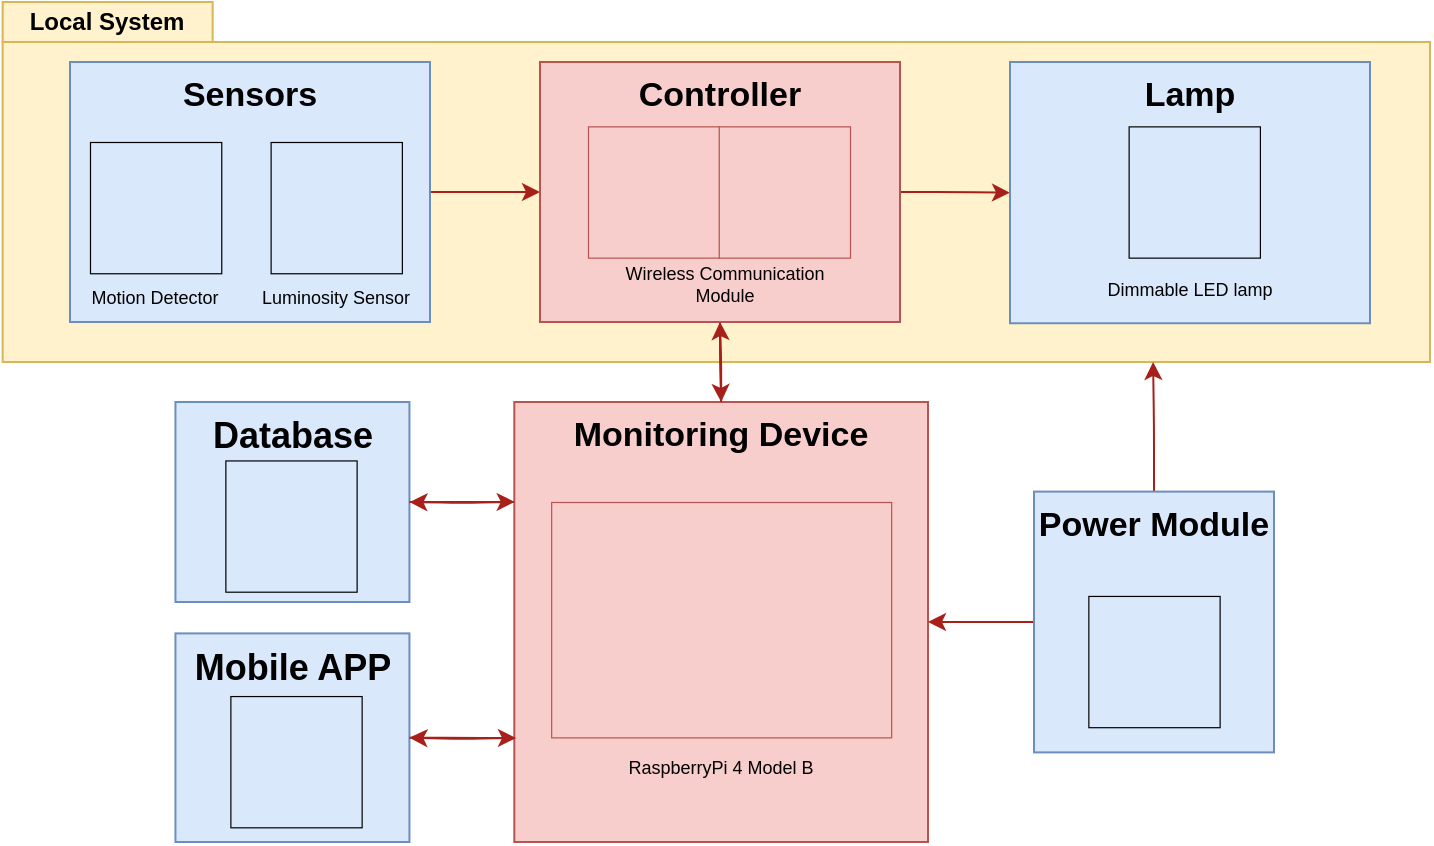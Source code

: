 <mxfile version="15.6.5" type="device" pages="3"><diagram id="EQGx9o1L-gMM6Sx8-_Ex" name="sys_overview"><mxGraphModel dx="1008" dy="527" grid="1" gridSize="10" guides="1" tooltips="1" connect="1" arrows="1" fold="1" page="1" pageScale="1" pageWidth="850" pageHeight="1100" background="none" math="0" shadow="0"><root><mxCell id="0"/><mxCell id="1" parent="0"/><mxCell id="ChBAEovUpCj3RdOVOCVa-108" value="" style="rounded=0;whiteSpace=wrap;html=1;fillColor=#fff2cc;strokeColor=#d6b656;fontColor=default;" vertex="1" parent="1"><mxGeometry x="66.33" y="230" width="713.67" height="160" as="geometry"/></mxCell><mxCell id="ChBAEovUpCj3RdOVOCVa-182" style="edgeStyle=orthogonalEdgeStyle;curved=0;rounded=1;sketch=0;jumpSize=6;orthogonalLoop=1;jettySize=auto;html=1;exitX=1;exitY=0.5;exitDx=0;exitDy=0;entryX=0;entryY=0.5;entryDx=0;entryDy=0;labelBackgroundColor=default;fontSize=18;fontColor=default;strokeColor=#A8201A;strokeWidth=1;fillColor=#FAE5C7;" edge="1" parent="1" source="ChBAEovUpCj3RdOVOCVa-59" target="ChBAEovUpCj3RdOVOCVa-64"><mxGeometry relative="1" as="geometry"/></mxCell><mxCell id="ChBAEovUpCj3RdOVOCVa-59" value="&lt;div style=&quot;font-size: 17px&quot;&gt;&lt;font style=&quot;font-size: 17px&quot; size=&quot;1&quot;&gt;&lt;b style=&quot;font-size: 17px&quot;&gt;Sensors&lt;/b&gt;&lt;/font&gt;&lt;/div&gt;&lt;div style=&quot;font-size: 17px&quot;&gt;&lt;font style=&quot;font-size: 17px&quot;&gt;&lt;br style=&quot;font-size: 17px&quot;&gt;&lt;/font&gt;&lt;/div&gt;&lt;div style=&quot;font-size: 17px&quot;&gt;&lt;font style=&quot;font-size: 17px&quot;&gt;&lt;br style=&quot;font-size: 17px&quot;&gt;&lt;/font&gt;&lt;/div&gt;&lt;div style=&quot;font-size: 17px&quot;&gt;&lt;font style=&quot;font-size: 17px&quot;&gt;&lt;br style=&quot;font-size: 17px&quot;&gt;&lt;/font&gt;&lt;/div&gt;" style="rounded=0;whiteSpace=wrap;html=1;fillColor=#dae8fc;strokeColor=#6c8ebf;fontColor=default;verticalAlign=top;" vertex="1" parent="1"><mxGeometry x="100" y="240" width="180" height="130" as="geometry"/></mxCell><mxCell id="ChBAEovUpCj3RdOVOCVa-160" style="edgeStyle=orthogonalEdgeStyle;curved=0;rounded=1;sketch=0;orthogonalLoop=1;jettySize=auto;html=1;exitX=1;exitY=0.5;exitDx=0;exitDy=0;entryX=0;entryY=0.5;entryDx=0;entryDy=0;labelBackgroundColor=default;fontSize=17;fontColor=default;strokeColor=#A8201A;fillColor=#FAE5C7;" edge="1" parent="1" source="ChBAEovUpCj3RdOVOCVa-64" target="ChBAEovUpCj3RdOVOCVa-74"><mxGeometry relative="1" as="geometry"/></mxCell><mxCell id="ChBAEovUpCj3RdOVOCVa-174" style="edgeStyle=orthogonalEdgeStyle;curved=0;rounded=1;sketch=0;orthogonalLoop=1;jettySize=auto;html=1;exitX=0.5;exitY=1;exitDx=0;exitDy=0;entryX=0.5;entryY=0;entryDx=0;entryDy=0;labelBackgroundColor=default;fontSize=18;fontColor=default;strokeColor=#A8201A;fillColor=#FAE5C7;" edge="1" parent="1" source="ChBAEovUpCj3RdOVOCVa-64" target="ChBAEovUpCj3RdOVOCVa-68"><mxGeometry relative="1" as="geometry"/></mxCell><mxCell id="ChBAEovUpCj3RdOVOCVa-64" value="&lt;div&gt;&lt;font size=&quot;1&quot;&gt;&lt;b style=&quot;font-size: 17px&quot;&gt;Controller&lt;/b&gt;&lt;/font&gt;&lt;/div&gt;&lt;div&gt;&lt;br&gt;&lt;/div&gt;" style="rounded=0;whiteSpace=wrap;html=1;fillColor=#f8cecc;strokeColor=#b85450;fontColor=default;verticalAlign=top;" vertex="1" parent="1"><mxGeometry x="335" y="240" width="180" height="130" as="geometry"/></mxCell><mxCell id="ChBAEovUpCj3RdOVOCVa-163" style="edgeStyle=orthogonalEdgeStyle;curved=0;rounded=1;sketch=0;orthogonalLoop=1;jettySize=auto;html=1;entryX=1;entryY=0.5;entryDx=0;entryDy=0;labelBackgroundColor=default;fontSize=15;fontColor=default;strokeColor=#A8201A;fillColor=#FAE5C7;" edge="1" parent="1" target="ChBAEovUpCj3RdOVOCVa-72"><mxGeometry relative="1" as="geometry"><mxPoint x="322" y="578" as="sourcePoint"/></mxGeometry></mxCell><mxCell id="ChBAEovUpCj3RdOVOCVa-164" style="edgeStyle=orthogonalEdgeStyle;curved=0;rounded=1;sketch=0;orthogonalLoop=1;jettySize=auto;html=1;entryX=1;entryY=0.5;entryDx=0;entryDy=0;labelBackgroundColor=default;fontSize=15;fontColor=default;strokeColor=#A8201A;fillColor=#FAE5C7;" edge="1" parent="1" target="ChBAEovUpCj3RdOVOCVa-138"><mxGeometry relative="1" as="geometry"><mxPoint x="322" y="460" as="sourcePoint"/></mxGeometry></mxCell><mxCell id="ChBAEovUpCj3RdOVOCVa-68" value="&lt;div style=&quot;font-size: 17px&quot;&gt;&lt;b style=&quot;font-size: 17px;&quot;&gt;&lt;font style=&quot;font-size: 17px&quot;&gt;Monitoring Device&lt;/font&gt;&lt;/b&gt;&lt;/div&gt;" style="rounded=0;whiteSpace=wrap;html=1;fillColor=#f8cecc;strokeColor=#b85450;fontColor=default;verticalAlign=top;fontSize=17;" vertex="1" parent="1"><mxGeometry x="322.16" y="410" width="206.84" height="220" as="geometry"/></mxCell><mxCell id="ChBAEovUpCj3RdOVOCVa-74" value="&lt;div style=&quot;font-size: 17px;&quot;&gt;&lt;font style=&quot;font-size: 17px;&quot;&gt;&lt;b style=&quot;font-size: 17px;&quot;&gt;Lamp&lt;/b&gt;&lt;/font&gt;&lt;/div&gt;" style="rounded=0;whiteSpace=wrap;html=1;fillColor=#dae8fc;strokeColor=#6c8ebf;fontColor=default;fontSize=17;verticalAlign=top;" vertex="1" parent="1"><mxGeometry x="570" y="240" width="180" height="130.63" as="geometry"/></mxCell><mxCell id="ChBAEovUpCj3RdOVOCVa-156" style="edgeStyle=orthogonalEdgeStyle;curved=0;rounded=1;sketch=0;orthogonalLoop=1;jettySize=auto;html=1;exitX=0;exitY=0.5;exitDx=0;exitDy=0;entryX=1;entryY=0.5;entryDx=0;entryDy=0;labelBackgroundColor=default;fontSize=17;fontColor=default;strokeColor=#A8201A;fillColor=#FAE5C7;" edge="1" parent="1" source="ChBAEovUpCj3RdOVOCVa-107" target="ChBAEovUpCj3RdOVOCVa-68"><mxGeometry relative="1" as="geometry"/></mxCell><mxCell id="ChBAEovUpCj3RdOVOCVa-122" value="Luminosity Sensor" style="text;html=1;strokeColor=none;fillColor=none;align=center;verticalAlign=middle;whiteSpace=wrap;rounded=0;sketch=0;fontColor=default;fontSize=9;" vertex="1" parent="1"><mxGeometry x="192.03" y="347.63" width="81.56" height="20" as="geometry"/></mxCell><mxCell id="ChBAEovUpCj3RdOVOCVa-117" value="" style="whiteSpace=wrap;html=1;aspect=fixed;rounded=0;sketch=0;fillColor=#dae8fc;strokeColor=#000000;strokeWidth=0.6;fontColor=default;" vertex="1" parent="1"><mxGeometry x="200.31" y="280" width="65.63" height="65.63" as="geometry"/></mxCell><mxCell id="ChBAEovUpCj3RdOVOCVa-115" value="" style="shape=image;verticalLabelPosition=bottom;labelBackgroundColor=#ffffff;verticalAlign=top;aspect=fixed;imageAspect=0;image=https://user-images.githubusercontent.com/38924279/67621467-37275300-f810-11e9-8027-314c01001c58.png;strokeColor=default;fontColor=default;" vertex="1" parent="1"><mxGeometry x="202.81" y="282.81" width="60" height="60" as="geometry"/></mxCell><mxCell id="ChBAEovUpCj3RdOVOCVa-116" value="" style="whiteSpace=wrap;html=1;aspect=fixed;rounded=0;sketch=0;fillColor=#dae8fc;strokeColor=#000000;strokeWidth=0.6;fontColor=default;" vertex="1" parent="1"><mxGeometry x="110.0" y="280" width="65.63" height="65.63" as="geometry"/></mxCell><mxCell id="ChBAEovUpCj3RdOVOCVa-113" value="" style="shape=image;verticalLabelPosition=bottom;labelBackgroundColor=#ffffff;verticalAlign=top;aspect=fixed;imageAspect=0;image=https://static.thenounproject.com/png/2931191-200.png;fontColor=default;strokeColor=default;" vertex="1" parent="1"><mxGeometry x="112.82" y="282.81" width="60" height="60" as="geometry"/></mxCell><mxCell id="ChBAEovUpCj3RdOVOCVa-121" value="&lt;font style=&quot;font-size: 9px;&quot;&gt;Motion Detector&lt;/font&gt;" style="text;html=1;strokeColor=none;fillColor=none;align=center;verticalAlign=middle;whiteSpace=wrap;rounded=0;sketch=0;fontColor=default;fontSize=9;" vertex="1" parent="1"><mxGeometry x="109.22" y="347.63" width="67.19" height="20" as="geometry"/></mxCell><mxCell id="ChBAEovUpCj3RdOVOCVa-124" value="Wireless Communication Module" style="text;html=1;strokeColor=none;fillColor=none;align=center;verticalAlign=middle;whiteSpace=wrap;rounded=0;sketch=0;fontSize=9;fontColor=default;" vertex="1" parent="1"><mxGeometry x="365" y="335.5" width="125" height="30" as="geometry"/></mxCell><mxCell id="ChBAEovUpCj3RdOVOCVa-126" value="" style="whiteSpace=wrap;html=1;aspect=fixed;rounded=0;sketch=0;fillColor=#f8cecc;strokeColor=#b85450;strokeWidth=0.6;fontColor=default;" vertex="1" parent="1"><mxGeometry x="359" y="272.18" width="65.63" height="65.63" as="geometry"/></mxCell><mxCell id="ChBAEovUpCj3RdOVOCVa-125" value="" style="shape=image;verticalLabelPosition=bottom;labelBackgroundColor=#ffffff;verticalAlign=top;aspect=fixed;imageAspect=0;image=https://cdn.discordapp.com/attachments/897132688518025257/905104490057838683/847px-Wireless-icon.png;fontColor=default;" vertex="1" parent="1"><mxGeometry x="364.22" y="280" width="55.21" height="50" as="geometry"/></mxCell><mxCell id="ChBAEovUpCj3RdOVOCVa-129" value="" style="whiteSpace=wrap;html=1;aspect=fixed;rounded=0;sketch=0;fillColor=#f8cecc;strokeColor=#b85450;strokeWidth=0.6;fontColor=default;" vertex="1" parent="1"><mxGeometry x="424.37" y="272.18" width="65.63" height="65.63" as="geometry"/></mxCell><mxCell id="ChBAEovUpCj3RdOVOCVa-128" value="" style="shape=image;verticalLabelPosition=bottom;labelBackgroundColor=#ffffff;verticalAlign=top;aspect=fixed;imageAspect=0;image=https://cdn.discordapp.com/attachments/897132688518025257/905104650703888444/2752877.png;fontColor=default;" vertex="1" parent="1"><mxGeometry x="425.52" y="273.34" width="63.32" height="63.32" as="geometry"/></mxCell><mxCell id="ChBAEovUpCj3RdOVOCVa-131" value="Dimmable LED lamp" style="text;html=1;strokeColor=none;fillColor=none;align=center;verticalAlign=middle;whiteSpace=wrap;rounded=0;sketch=0;fontSize=9;fontColor=default;" vertex="1" parent="1"><mxGeometry x="595" y="338.63" width="130" height="30" as="geometry"/></mxCell><mxCell id="ChBAEovUpCj3RdOVOCVa-136" value="RaspberryPi 4 Model B" style="text;html=1;strokeColor=none;fillColor=none;align=center;verticalAlign=middle;whiteSpace=wrap;rounded=0;sketch=0;fontSize=9;fontColor=default;" vertex="1" parent="1"><mxGeometry x="362.67" y="577.69" width="125" height="30" as="geometry"/></mxCell><mxCell id="ChBAEovUpCj3RdOVOCVa-153" value="" style="whiteSpace=wrap;html=1;aspect=fixed;rounded=0;sketch=0;fillColor=#dae8fc;strokeColor=#000000;strokeWidth=0.6;fontColor=default;" vertex="1" parent="1"><mxGeometry x="629.32" y="272.19" width="65.63" height="65.63" as="geometry"/></mxCell><mxCell id="ChBAEovUpCj3RdOVOCVa-149" value="" style="shape=image;verticalLabelPosition=bottom;labelBackgroundColor=#ffffff;verticalAlign=top;aspect=fixed;imageAspect=0;image=https://cdn-icons-png.flaticon.com/512/75/75384.png;fontColor=default;" vertex="1" parent="1"><mxGeometry x="633.35" y="276.22" width="57.56" height="57.56" as="geometry"/></mxCell><mxCell id="ChBAEovUpCj3RdOVOCVa-112" value="Local System" style="text;html=1;strokeColor=#d6b656;fillColor=#fff2cc;align=center;verticalAlign=middle;whiteSpace=wrap;rounded=0;sketch=0;fontStyle=1;fontColor=default;" vertex="1" parent="1"><mxGeometry x="66.33" y="210" width="105" height="20" as="geometry"/></mxCell><mxCell id="ChBAEovUpCj3RdOVOCVa-168" value="" style="rounded=0;whiteSpace=wrap;html=1;sketch=0;fontSize=15;strokeColor=#b85450;strokeWidth=0.6;fillColor=#f8cecc;verticalAlign=top;fontColor=default;" vertex="1" parent="1"><mxGeometry x="340.58" y="460" width="170" height="117.69" as="geometry"/></mxCell><mxCell id="ChBAEovUpCj3RdOVOCVa-167" value="" style="shape=image;verticalLabelPosition=bottom;labelBackgroundColor=#ffffff;verticalAlign=top;aspect=fixed;imageAspect=0;image=https://www.okdo.com/us/wp-content/uploads/sites/8/2020/07/Board_05.png;fontColor=default;rotation=0;" vertex="1" parent="1"><mxGeometry x="305.43" y="440.28" width="235.47" height="157.13" as="geometry"/></mxCell><mxCell id="ChBAEovUpCj3RdOVOCVa-170" value="" style="group" vertex="1" connectable="0" parent="1"><mxGeometry x="152.72" y="410" width="117.0" height="100" as="geometry"/></mxCell><mxCell id="ChBAEovUpCj3RdOVOCVa-138" value="&lt;font style=&quot;font-size: 18px;&quot;&gt;Database&lt;/font&gt;" style="rounded=0;whiteSpace=wrap;html=1;fillColor=#dae8fc;strokeColor=#6c8ebf;fontColor=default;verticalAlign=top;fontStyle=1;fontSize=18;" vertex="1" parent="ChBAEovUpCj3RdOVOCVa-170"><mxGeometry width="117" height="100" as="geometry"/></mxCell><mxCell id="ChBAEovUpCj3RdOVOCVa-135" value="" style="whiteSpace=wrap;html=1;aspect=fixed;rounded=0;sketch=0;fillColor=#dae8fc;strokeColor=#000000;strokeWidth=0.6;fontColor=default;" vertex="1" parent="ChBAEovUpCj3RdOVOCVa-170"><mxGeometry x="24.97" y="29.22" width="65.63" height="65.63" as="geometry"/></mxCell><mxCell id="ChBAEovUpCj3RdOVOCVa-134" value="" style="shape=image;verticalLabelPosition=bottom;labelBackgroundColor=#ffffff;verticalAlign=top;aspect=fixed;imageAspect=0;image=https://cdn.discordapp.com/attachments/897132688518025257/905105965102293002/1200px-Database-icon.png;fontColor=default;" vertex="1" parent="ChBAEovUpCj3RdOVOCVa-170"><mxGeometry x="38.63" y="34.22" width="38.31" height="55.63" as="geometry"/></mxCell><mxCell id="ChBAEovUpCj3RdOVOCVa-176" style="edgeStyle=orthogonalEdgeStyle;curved=0;rounded=1;sketch=0;orthogonalLoop=1;jettySize=auto;html=1;exitX=0.5;exitY=0;exitDx=0;exitDy=0;entryX=0.806;entryY=1;entryDx=0;entryDy=0;entryPerimeter=0;labelBackgroundColor=default;fontSize=18;fontColor=default;strokeColor=#A8201A;fillColor=#FAE5C7;" edge="1" parent="1" source="ChBAEovUpCj3RdOVOCVa-107" target="ChBAEovUpCj3RdOVOCVa-108"><mxGeometry relative="1" as="geometry"/></mxCell><mxCell id="ChBAEovUpCj3RdOVOCVa-175" style="edgeStyle=orthogonalEdgeStyle;curved=0;rounded=1;sketch=0;orthogonalLoop=1;jettySize=auto;html=1;exitX=0.5;exitY=0;exitDx=0;exitDy=0;entryX=0.5;entryY=1;entryDx=0;entryDy=0;labelBackgroundColor=default;fontSize=18;fontColor=default;strokeColor=#A8201A;fillColor=#FAE5C7;strokeWidth=1;jumpSize=6;" edge="1" parent="1" source="ChBAEovUpCj3RdOVOCVa-68" target="ChBAEovUpCj3RdOVOCVa-64"><mxGeometry relative="1" as="geometry"/></mxCell><mxCell id="ChBAEovUpCj3RdOVOCVa-107" value="Power Module" style="rounded=0;whiteSpace=wrap;html=1;fillColor=#dae8fc;strokeColor=#6c8ebf;fontColor=default;fontStyle=1;verticalAlign=top;fontSize=17;" vertex="1" parent="1"><mxGeometry x="582" y="454.8" width="120" height="130.4" as="geometry"/></mxCell><mxCell id="ChBAEovUpCj3RdOVOCVa-140" value="" style="whiteSpace=wrap;html=1;aspect=fixed;rounded=0;sketch=0;fillColor=#dae8fc;strokeColor=#000000;strokeWidth=0.6;fontColor=default;" vertex="1" parent="1"><mxGeometry x="609.18" y="506.97" width="65.63" height="65.63" as="geometry"/></mxCell><mxCell id="ChBAEovUpCj3RdOVOCVa-148" value="" style="shape=image;verticalLabelPosition=bottom;labelBackgroundColor=#ffffff;verticalAlign=top;aspect=fixed;imageAspect=0;image=https://cdn.discordapp.com/attachments/897132688518025257/905108842776514650/813774.png;fontColor=default;" vertex="1" parent="1"><mxGeometry x="611.3" y="509.09" width="61.38" height="61.38" as="geometry"/></mxCell><mxCell id="ChBAEovUpCj3RdOVOCVa-181" value="" style="group" vertex="1" connectable="0" parent="1"><mxGeometry x="152.72" y="525.7" width="117.0" height="104.3" as="geometry"/></mxCell><mxCell id="ChBAEovUpCj3RdOVOCVa-72" value="Mobile APP" style="rounded=0;whiteSpace=wrap;html=1;fillColor=#dae8fc;strokeColor=#6c8ebf;fontColor=default;verticalAlign=top;fontStyle=1;fontSize=18;" vertex="1" parent="ChBAEovUpCj3RdOVOCVa-181"><mxGeometry width="117" height="104.3" as="geometry"/></mxCell><mxCell id="ChBAEovUpCj3RdOVOCVa-139" value="" style="whiteSpace=wrap;html=1;aspect=fixed;rounded=0;sketch=0;fillColor=#dae8fc;strokeColor=#000000;strokeWidth=0.6;fontColor=default;" vertex="1" parent="ChBAEovUpCj3RdOVOCVa-181"><mxGeometry x="27.47" y="31.33" width="65.63" height="65.63" as="geometry"/></mxCell><mxCell id="ChBAEovUpCj3RdOVOCVa-141" value="" style="shape=image;verticalLabelPosition=bottom;labelBackgroundColor=#ffffff;verticalAlign=top;aspect=fixed;imageAspect=0;image=https://cdn.discordapp.com/attachments/897132688518025257/905106913874808832/65756.png;fontColor=default;" vertex="1" parent="ChBAEovUpCj3RdOVOCVa-181"><mxGeometry x="30.99" y="34.85" width="58.6" height="58.6" as="geometry"/></mxCell><mxCell id="ChBAEovUpCj3RdOVOCVa-184" style="edgeStyle=orthogonalEdgeStyle;curved=0;rounded=1;sketch=0;jumpSize=6;orthogonalLoop=1;jettySize=auto;html=1;exitX=1;exitY=0.5;exitDx=0;exitDy=0;entryX=0.001;entryY=0.227;entryDx=0;entryDy=0;entryPerimeter=0;labelBackgroundColor=default;fontSize=18;fontColor=default;strokeColor=#A8201A;strokeWidth=1;fillColor=#FAE5C7;" edge="1" parent="1" source="ChBAEovUpCj3RdOVOCVa-138" target="ChBAEovUpCj3RdOVOCVa-68"><mxGeometry relative="1" as="geometry"/></mxCell><mxCell id="ChBAEovUpCj3RdOVOCVa-185" style="edgeStyle=orthogonalEdgeStyle;curved=0;rounded=1;sketch=0;jumpSize=6;orthogonalLoop=1;jettySize=auto;html=1;exitX=1;exitY=0.5;exitDx=0;exitDy=0;labelBackgroundColor=default;fontSize=18;fontColor=default;strokeColor=#A8201A;strokeWidth=1;fillColor=#FAE5C7;" edge="1" parent="1" source="ChBAEovUpCj3RdOVOCVa-72"><mxGeometry relative="1" as="geometry"><mxPoint x="323" y="578" as="targetPoint"/></mxGeometry></mxCell></root></mxGraphModel></diagram><diagram id="w0nG-ewcZfd1jOW8a1ow" name="sw_arch"><mxGraphModel dx="1462" dy="764" grid="1" gridSize="10" guides="1" tooltips="1" connect="1" arrows="1" fold="1" page="1" pageScale="1" pageWidth="850" pageHeight="1100" math="0" shadow="0"><root><mxCell id="5wax7KZYNt1jfCTd_mId-0"/><mxCell id="5wax7KZYNt1jfCTd_mId-1" parent="5wax7KZYNt1jfCTd_mId-0"/></root></mxGraphModel></diagram><diagram id="2YMkQsnhhbPbL5Rh4rdP" name="hw_arch"><mxGraphModel dx="1462" dy="764" grid="1" gridSize="10" guides="1" tooltips="1" connect="1" arrows="1" fold="1" page="1" pageScale="1" pageWidth="850" pageHeight="1100" math="0" shadow="0"><root><mxCell id="rzghQZXNpjI42Efn0ldZ-0"/><mxCell id="rzghQZXNpjI42Efn0ldZ-1" parent="rzghQZXNpjI42Efn0ldZ-0"/></root></mxGraphModel></diagram></mxfile>